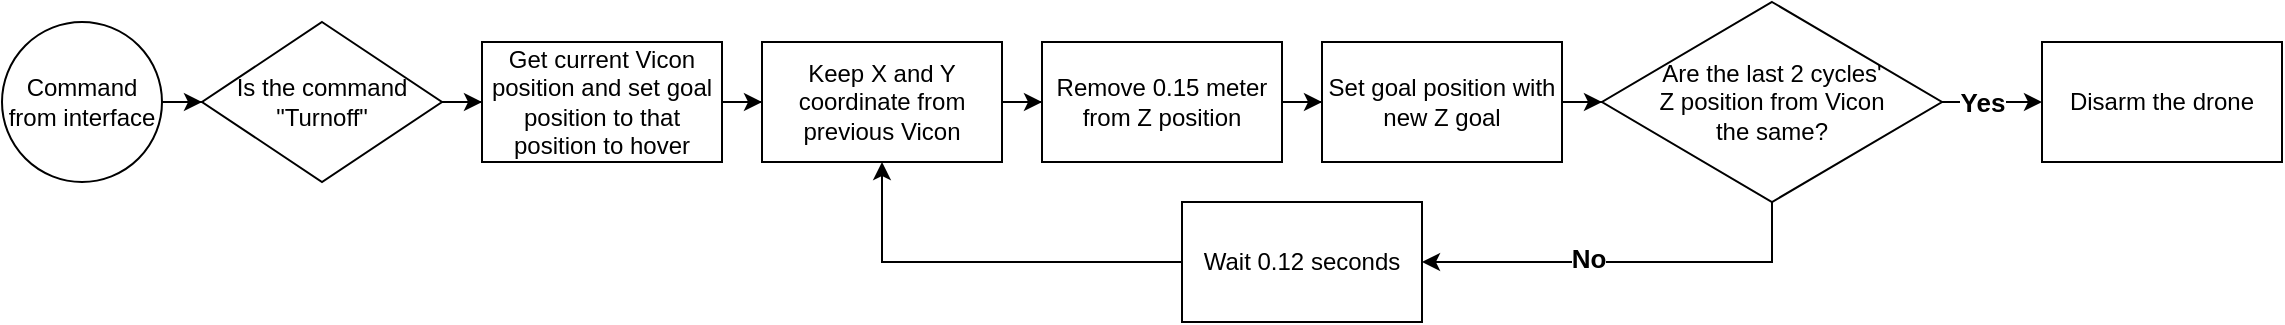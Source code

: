 <mxfile version="27.0.6">
  <diagram name="Page-1" id="yIiUcmf71XZ1FCEBjsPv">
    <mxGraphModel dx="1426" dy="751" grid="1" gridSize="10" guides="1" tooltips="1" connect="1" arrows="1" fold="1" page="1" pageScale="1" pageWidth="850" pageHeight="1100" math="0" shadow="0">
      <root>
        <mxCell id="0" />
        <mxCell id="1" parent="0" />
        <mxCell id="2w-KK8Vkc5YiUW6Q0APJ-3" value="" style="edgeStyle=orthogonalEdgeStyle;rounded=0;orthogonalLoop=1;jettySize=auto;html=1;" edge="1" parent="1" source="2w-KK8Vkc5YiUW6Q0APJ-1" target="2w-KK8Vkc5YiUW6Q0APJ-2">
          <mxGeometry relative="1" as="geometry" />
        </mxCell>
        <mxCell id="2w-KK8Vkc5YiUW6Q0APJ-1" value="Command from interface" style="ellipse;whiteSpace=wrap;html=1;aspect=fixed;" vertex="1" parent="1">
          <mxGeometry y="200" width="80" height="80" as="geometry" />
        </mxCell>
        <mxCell id="2w-KK8Vkc5YiUW6Q0APJ-5" value="" style="edgeStyle=orthogonalEdgeStyle;rounded=0;orthogonalLoop=1;jettySize=auto;html=1;" edge="1" parent="1" source="2w-KK8Vkc5YiUW6Q0APJ-2" target="2w-KK8Vkc5YiUW6Q0APJ-4">
          <mxGeometry relative="1" as="geometry" />
        </mxCell>
        <mxCell id="2w-KK8Vkc5YiUW6Q0APJ-2" value="Is the command &quot;Turnoff&quot;" style="rhombus;whiteSpace=wrap;html=1;" vertex="1" parent="1">
          <mxGeometry x="100" y="200" width="120" height="80" as="geometry" />
        </mxCell>
        <mxCell id="2w-KK8Vkc5YiUW6Q0APJ-7" value="" style="edgeStyle=orthogonalEdgeStyle;rounded=0;orthogonalLoop=1;jettySize=auto;html=1;" edge="1" parent="1" source="2w-KK8Vkc5YiUW6Q0APJ-4" target="2w-KK8Vkc5YiUW6Q0APJ-6">
          <mxGeometry relative="1" as="geometry" />
        </mxCell>
        <mxCell id="2w-KK8Vkc5YiUW6Q0APJ-4" value="Get current Vicon position and set goal position to that position to hover" style="whiteSpace=wrap;html=1;" vertex="1" parent="1">
          <mxGeometry x="240" y="210" width="120" height="60" as="geometry" />
        </mxCell>
        <mxCell id="2w-KK8Vkc5YiUW6Q0APJ-9" value="" style="edgeStyle=orthogonalEdgeStyle;rounded=0;orthogonalLoop=1;jettySize=auto;html=1;" edge="1" parent="1" source="2w-KK8Vkc5YiUW6Q0APJ-6" target="2w-KK8Vkc5YiUW6Q0APJ-8">
          <mxGeometry relative="1" as="geometry" />
        </mxCell>
        <mxCell id="2w-KK8Vkc5YiUW6Q0APJ-6" value="Keep X and Y coordinate from previous Vicon" style="whiteSpace=wrap;html=1;" vertex="1" parent="1">
          <mxGeometry x="380" y="210" width="120" height="60" as="geometry" />
        </mxCell>
        <mxCell id="2w-KK8Vkc5YiUW6Q0APJ-11" value="" style="edgeStyle=orthogonalEdgeStyle;rounded=0;orthogonalLoop=1;jettySize=auto;html=1;" edge="1" parent="1" source="2w-KK8Vkc5YiUW6Q0APJ-8" target="2w-KK8Vkc5YiUW6Q0APJ-10">
          <mxGeometry relative="1" as="geometry" />
        </mxCell>
        <mxCell id="2w-KK8Vkc5YiUW6Q0APJ-8" value="Remove 0.15 meter from Z position" style="whiteSpace=wrap;html=1;" vertex="1" parent="1">
          <mxGeometry x="520" y="210" width="120" height="60" as="geometry" />
        </mxCell>
        <mxCell id="2w-KK8Vkc5YiUW6Q0APJ-13" value="" style="edgeStyle=orthogonalEdgeStyle;rounded=0;orthogonalLoop=1;jettySize=auto;html=1;" edge="1" parent="1" source="2w-KK8Vkc5YiUW6Q0APJ-10" target="2w-KK8Vkc5YiUW6Q0APJ-12">
          <mxGeometry relative="1" as="geometry" />
        </mxCell>
        <mxCell id="2w-KK8Vkc5YiUW6Q0APJ-10" value="Set goal position with new Z goal" style="whiteSpace=wrap;html=1;" vertex="1" parent="1">
          <mxGeometry x="660" y="210" width="120" height="60" as="geometry" />
        </mxCell>
        <mxCell id="2w-KK8Vkc5YiUW6Q0APJ-15" style="edgeStyle=orthogonalEdgeStyle;rounded=0;orthogonalLoop=1;jettySize=auto;html=1;exitX=0.5;exitY=1;exitDx=0;exitDy=0;entryX=1;entryY=0.5;entryDx=0;entryDy=0;" edge="1" parent="1" source="2w-KK8Vkc5YiUW6Q0APJ-12" target="2w-KK8Vkc5YiUW6Q0APJ-14">
          <mxGeometry relative="1" as="geometry" />
        </mxCell>
        <mxCell id="2w-KK8Vkc5YiUW6Q0APJ-17" value="&lt;b&gt;No&lt;/b&gt;" style="edgeLabel;html=1;align=center;verticalAlign=middle;resizable=0;points=[];fontSize=13;" vertex="1" connectable="0" parent="2w-KK8Vkc5YiUW6Q0APJ-15">
          <mxGeometry x="0.19" y="-2" relative="1" as="geometry">
            <mxPoint as="offset" />
          </mxGeometry>
        </mxCell>
        <mxCell id="2w-KK8Vkc5YiUW6Q0APJ-19" value="" style="edgeStyle=orthogonalEdgeStyle;rounded=0;orthogonalLoop=1;jettySize=auto;html=1;" edge="1" parent="1" source="2w-KK8Vkc5YiUW6Q0APJ-12" target="2w-KK8Vkc5YiUW6Q0APJ-18">
          <mxGeometry relative="1" as="geometry" />
        </mxCell>
        <mxCell id="2w-KK8Vkc5YiUW6Q0APJ-20" value="Yes" style="edgeLabel;html=1;align=center;verticalAlign=middle;resizable=0;points=[];fontStyle=1;fontSize=13;" vertex="1" connectable="0" parent="2w-KK8Vkc5YiUW6Q0APJ-19">
          <mxGeometry x="-0.1" y="-1" relative="1" as="geometry">
            <mxPoint x="-3" y="-1" as="offset" />
          </mxGeometry>
        </mxCell>
        <mxCell id="2w-KK8Vkc5YiUW6Q0APJ-12" value="Are the last 2 cycles&#39; &lt;br&gt;Z position from Vicon &lt;br&gt;the same?" style="rhombus;whiteSpace=wrap;html=1;" vertex="1" parent="1">
          <mxGeometry x="800" y="190" width="170" height="100" as="geometry" />
        </mxCell>
        <mxCell id="2w-KK8Vkc5YiUW6Q0APJ-16" style="edgeStyle=orthogonalEdgeStyle;rounded=0;orthogonalLoop=1;jettySize=auto;html=1;exitX=0;exitY=0.5;exitDx=0;exitDy=0;entryX=0.5;entryY=1;entryDx=0;entryDy=0;" edge="1" parent="1" source="2w-KK8Vkc5YiUW6Q0APJ-14" target="2w-KK8Vkc5YiUW6Q0APJ-6">
          <mxGeometry relative="1" as="geometry" />
        </mxCell>
        <mxCell id="2w-KK8Vkc5YiUW6Q0APJ-14" value="Wait 0.12 seconds" style="rounded=0;whiteSpace=wrap;html=1;" vertex="1" parent="1">
          <mxGeometry x="590" y="290" width="120" height="60" as="geometry" />
        </mxCell>
        <mxCell id="2w-KK8Vkc5YiUW6Q0APJ-18" value="Disarm the drone" style="whiteSpace=wrap;html=1;" vertex="1" parent="1">
          <mxGeometry x="1020" y="210" width="120" height="60" as="geometry" />
        </mxCell>
      </root>
    </mxGraphModel>
  </diagram>
</mxfile>
